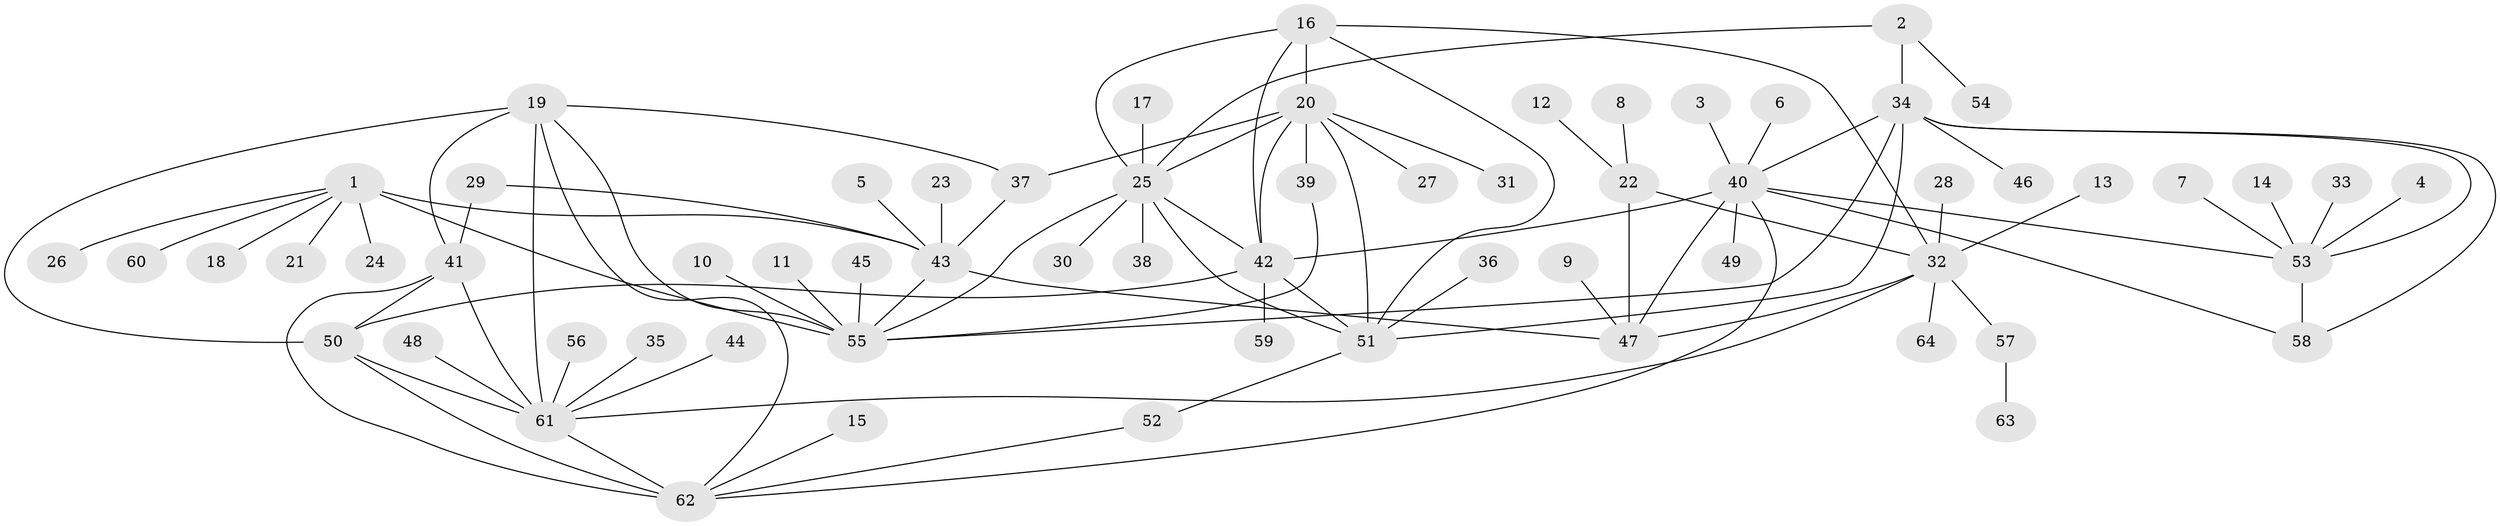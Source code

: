 // original degree distribution, {8: 0.0625, 13: 0.0078125, 6: 0.0390625, 11: 0.015625, 7: 0.046875, 10: 0.015625, 12: 0.0234375, 14: 0.0078125, 5: 0.015625, 4: 0.0078125, 3: 0.0390625, 1: 0.578125, 2: 0.140625}
// Generated by graph-tools (version 1.1) at 2025/02/03/09/25 03:02:36]
// undirected, 64 vertices, 93 edges
graph export_dot {
graph [start="1"]
  node [color=gray90,style=filled];
  1;
  2;
  3;
  4;
  5;
  6;
  7;
  8;
  9;
  10;
  11;
  12;
  13;
  14;
  15;
  16;
  17;
  18;
  19;
  20;
  21;
  22;
  23;
  24;
  25;
  26;
  27;
  28;
  29;
  30;
  31;
  32;
  33;
  34;
  35;
  36;
  37;
  38;
  39;
  40;
  41;
  42;
  43;
  44;
  45;
  46;
  47;
  48;
  49;
  50;
  51;
  52;
  53;
  54;
  55;
  56;
  57;
  58;
  59;
  60;
  61;
  62;
  63;
  64;
  1 -- 18 [weight=1.0];
  1 -- 21 [weight=1.0];
  1 -- 24 [weight=1.0];
  1 -- 26 [weight=1.0];
  1 -- 43 [weight=4.0];
  1 -- 55 [weight=4.0];
  1 -- 60 [weight=1.0];
  2 -- 25 [weight=1.0];
  2 -- 34 [weight=1.0];
  2 -- 54 [weight=1.0];
  3 -- 40 [weight=1.0];
  4 -- 53 [weight=1.0];
  5 -- 43 [weight=1.0];
  6 -- 40 [weight=1.0];
  7 -- 53 [weight=1.0];
  8 -- 22 [weight=1.0];
  9 -- 47 [weight=1.0];
  10 -- 55 [weight=1.0];
  11 -- 55 [weight=1.0];
  12 -- 22 [weight=1.0];
  13 -- 32 [weight=1.0];
  14 -- 53 [weight=1.0];
  15 -- 62 [weight=1.0];
  16 -- 20 [weight=2.0];
  16 -- 25 [weight=1.0];
  16 -- 32 [weight=1.0];
  16 -- 42 [weight=1.0];
  16 -- 51 [weight=1.0];
  17 -- 25 [weight=1.0];
  19 -- 37 [weight=1.0];
  19 -- 41 [weight=2.0];
  19 -- 50 [weight=1.0];
  19 -- 55 [weight=1.0];
  19 -- 61 [weight=1.0];
  19 -- 62 [weight=1.0];
  20 -- 25 [weight=2.0];
  20 -- 27 [weight=1.0];
  20 -- 31 [weight=1.0];
  20 -- 37 [weight=1.0];
  20 -- 39 [weight=1.0];
  20 -- 42 [weight=2.0];
  20 -- 51 [weight=2.0];
  22 -- 32 [weight=3.0];
  22 -- 47 [weight=6.0];
  23 -- 43 [weight=1.0];
  25 -- 30 [weight=1.0];
  25 -- 38 [weight=1.0];
  25 -- 42 [weight=1.0];
  25 -- 51 [weight=1.0];
  25 -- 55 [weight=1.0];
  28 -- 32 [weight=1.0];
  29 -- 41 [weight=1.0];
  29 -- 43 [weight=1.0];
  32 -- 47 [weight=2.0];
  32 -- 57 [weight=1.0];
  32 -- 61 [weight=1.0];
  32 -- 64 [weight=1.0];
  33 -- 53 [weight=1.0];
  34 -- 40 [weight=4.0];
  34 -- 46 [weight=1.0];
  34 -- 51 [weight=1.0];
  34 -- 53 [weight=2.0];
  34 -- 55 [weight=1.0];
  34 -- 58 [weight=2.0];
  35 -- 61 [weight=1.0];
  36 -- 51 [weight=1.0];
  37 -- 43 [weight=1.0];
  39 -- 55 [weight=1.0];
  40 -- 42 [weight=1.0];
  40 -- 47 [weight=1.0];
  40 -- 49 [weight=1.0];
  40 -- 53 [weight=2.0];
  40 -- 58 [weight=2.0];
  40 -- 62 [weight=1.0];
  41 -- 50 [weight=2.0];
  41 -- 61 [weight=2.0];
  41 -- 62 [weight=2.0];
  42 -- 50 [weight=1.0];
  42 -- 51 [weight=1.0];
  42 -- 59 [weight=1.0];
  43 -- 47 [weight=1.0];
  43 -- 55 [weight=1.0];
  44 -- 61 [weight=1.0];
  45 -- 55 [weight=1.0];
  48 -- 61 [weight=1.0];
  50 -- 61 [weight=1.0];
  50 -- 62 [weight=1.0];
  51 -- 52 [weight=1.0];
  52 -- 62 [weight=1.0];
  53 -- 58 [weight=1.0];
  56 -- 61 [weight=1.0];
  57 -- 63 [weight=1.0];
  61 -- 62 [weight=1.0];
}
